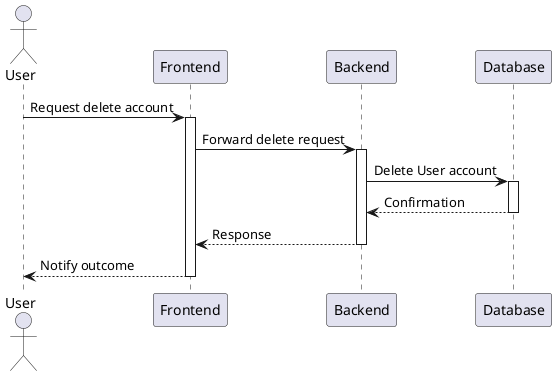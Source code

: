 @startuml
actor User
participant "Frontend" as Frontend
participant "Backend" as Backend
participant "Database" as Database

User -> Frontend: Request delete account
activate Frontend

Frontend -> Backend: Forward delete request
activate Backend

Backend -> Database: Delete User account
activate Database
Database --> Backend: Confirmation
deactivate Database

Backend --> Frontend: Response
deactivate Backend

Frontend --> User: Notify outcome
deactivate Frontend
@enduml
